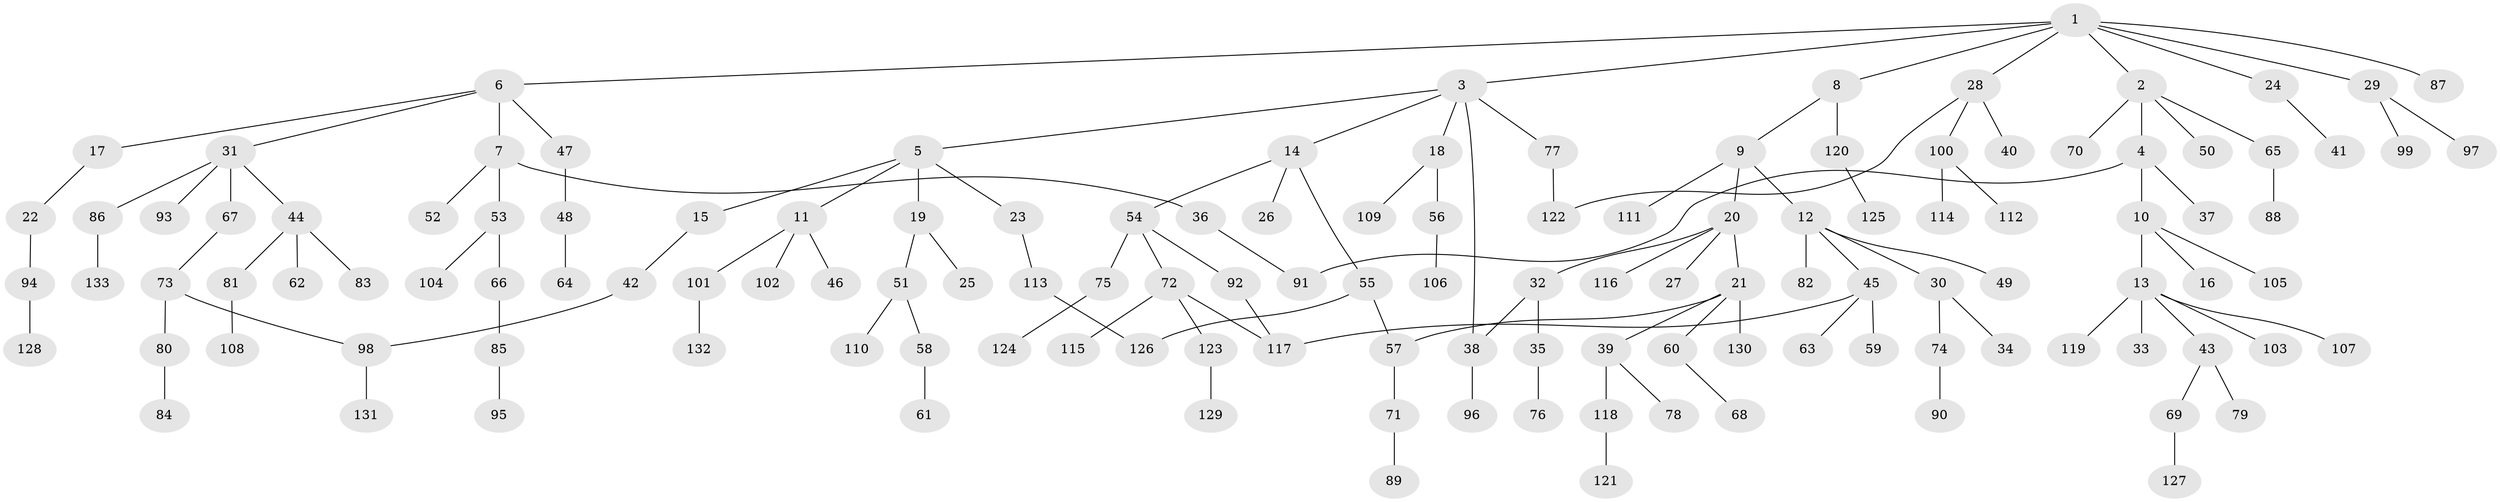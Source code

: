 // Generated by graph-tools (version 1.1) at 2025/13/03/09/25 04:13:33]
// undirected, 133 vertices, 140 edges
graph export_dot {
graph [start="1"]
  node [color=gray90,style=filled];
  1;
  2;
  3;
  4;
  5;
  6;
  7;
  8;
  9;
  10;
  11;
  12;
  13;
  14;
  15;
  16;
  17;
  18;
  19;
  20;
  21;
  22;
  23;
  24;
  25;
  26;
  27;
  28;
  29;
  30;
  31;
  32;
  33;
  34;
  35;
  36;
  37;
  38;
  39;
  40;
  41;
  42;
  43;
  44;
  45;
  46;
  47;
  48;
  49;
  50;
  51;
  52;
  53;
  54;
  55;
  56;
  57;
  58;
  59;
  60;
  61;
  62;
  63;
  64;
  65;
  66;
  67;
  68;
  69;
  70;
  71;
  72;
  73;
  74;
  75;
  76;
  77;
  78;
  79;
  80;
  81;
  82;
  83;
  84;
  85;
  86;
  87;
  88;
  89;
  90;
  91;
  92;
  93;
  94;
  95;
  96;
  97;
  98;
  99;
  100;
  101;
  102;
  103;
  104;
  105;
  106;
  107;
  108;
  109;
  110;
  111;
  112;
  113;
  114;
  115;
  116;
  117;
  118;
  119;
  120;
  121;
  122;
  123;
  124;
  125;
  126;
  127;
  128;
  129;
  130;
  131;
  132;
  133;
  1 -- 2;
  1 -- 3;
  1 -- 6;
  1 -- 8;
  1 -- 24;
  1 -- 28;
  1 -- 29;
  1 -- 87;
  2 -- 4;
  2 -- 50;
  2 -- 65;
  2 -- 70;
  3 -- 5;
  3 -- 14;
  3 -- 18;
  3 -- 77;
  3 -- 38;
  4 -- 10;
  4 -- 37;
  4 -- 91;
  5 -- 11;
  5 -- 15;
  5 -- 19;
  5 -- 23;
  6 -- 7;
  6 -- 17;
  6 -- 31;
  6 -- 47;
  7 -- 36;
  7 -- 52;
  7 -- 53;
  8 -- 9;
  8 -- 120;
  9 -- 12;
  9 -- 20;
  9 -- 111;
  10 -- 13;
  10 -- 16;
  10 -- 105;
  11 -- 46;
  11 -- 101;
  11 -- 102;
  12 -- 30;
  12 -- 45;
  12 -- 49;
  12 -- 82;
  13 -- 33;
  13 -- 43;
  13 -- 103;
  13 -- 107;
  13 -- 119;
  14 -- 26;
  14 -- 54;
  14 -- 55;
  15 -- 42;
  17 -- 22;
  18 -- 56;
  18 -- 109;
  19 -- 25;
  19 -- 51;
  20 -- 21;
  20 -- 27;
  20 -- 32;
  20 -- 116;
  21 -- 39;
  21 -- 60;
  21 -- 130;
  21 -- 57;
  22 -- 94;
  23 -- 113;
  24 -- 41;
  28 -- 40;
  28 -- 100;
  28 -- 122;
  29 -- 97;
  29 -- 99;
  30 -- 34;
  30 -- 74;
  31 -- 44;
  31 -- 67;
  31 -- 86;
  31 -- 93;
  32 -- 35;
  32 -- 38;
  35 -- 76;
  36 -- 91;
  38 -- 96;
  39 -- 78;
  39 -- 118;
  42 -- 98;
  43 -- 69;
  43 -- 79;
  44 -- 62;
  44 -- 81;
  44 -- 83;
  45 -- 59;
  45 -- 63;
  45 -- 117;
  47 -- 48;
  48 -- 64;
  51 -- 58;
  51 -- 110;
  53 -- 66;
  53 -- 104;
  54 -- 72;
  54 -- 75;
  54 -- 92;
  55 -- 57;
  55 -- 126;
  56 -- 106;
  57 -- 71;
  58 -- 61;
  60 -- 68;
  65 -- 88;
  66 -- 85;
  67 -- 73;
  69 -- 127;
  71 -- 89;
  72 -- 115;
  72 -- 123;
  72 -- 117;
  73 -- 80;
  73 -- 98;
  74 -- 90;
  75 -- 124;
  77 -- 122;
  80 -- 84;
  81 -- 108;
  85 -- 95;
  86 -- 133;
  92 -- 117;
  94 -- 128;
  98 -- 131;
  100 -- 112;
  100 -- 114;
  101 -- 132;
  113 -- 126;
  118 -- 121;
  120 -- 125;
  123 -- 129;
}
